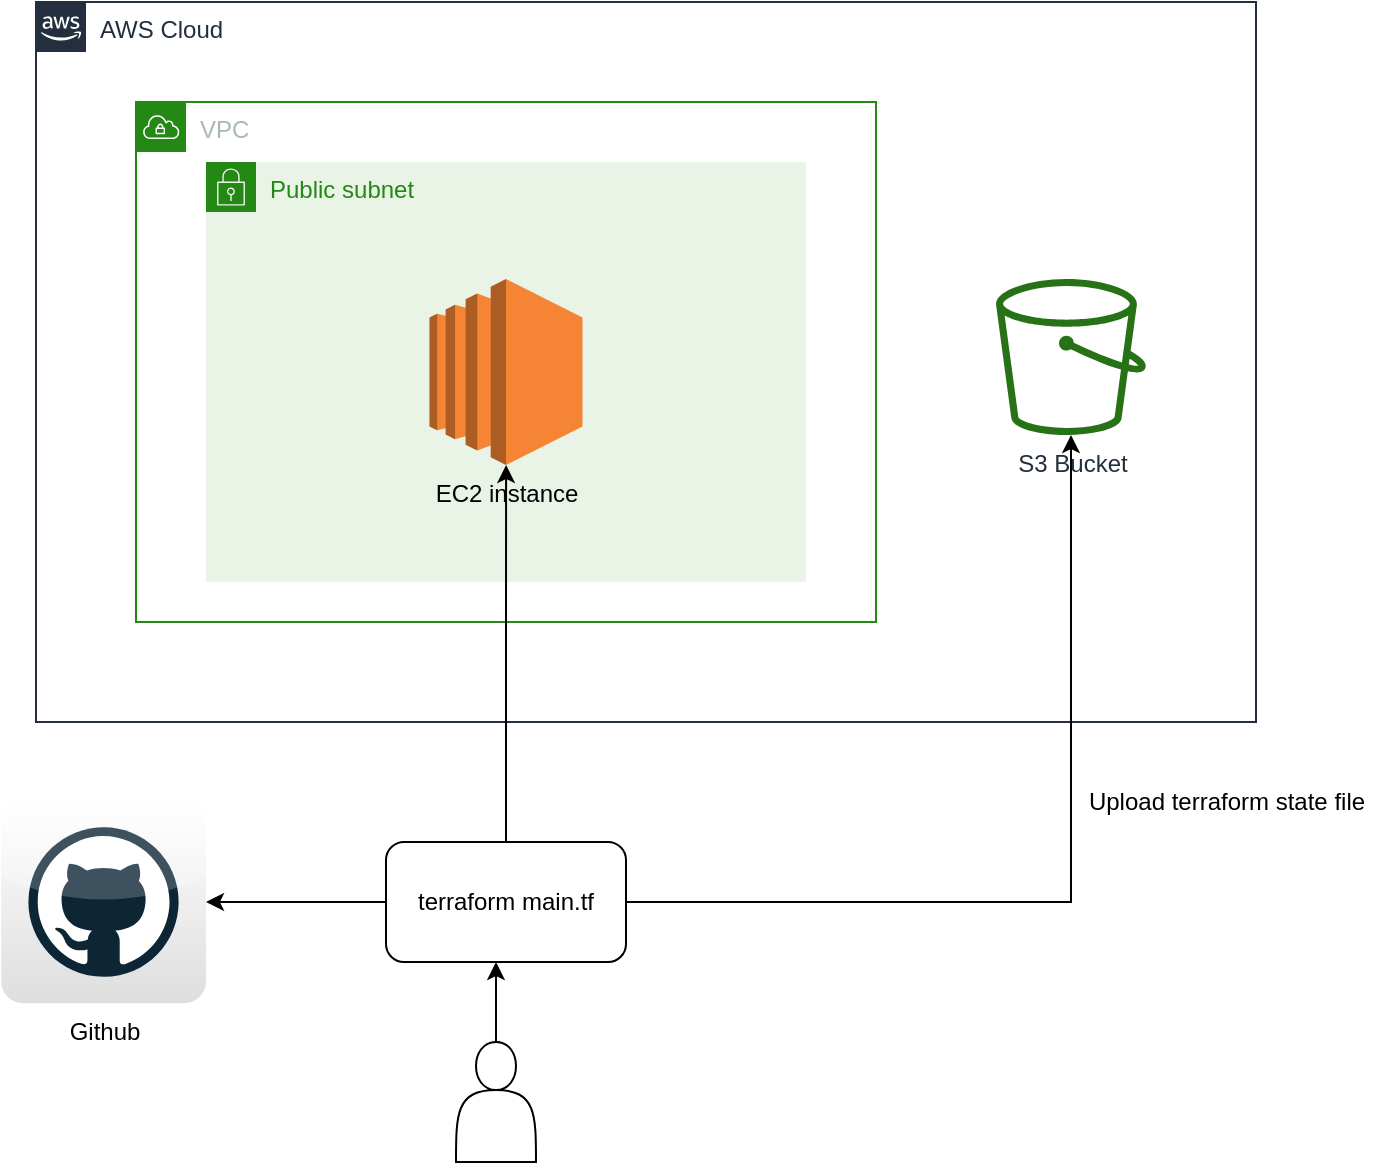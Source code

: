 <mxfile version="14.9.3" type="device"><diagram id="k4JMpFwS_Fa_NON-N1Lu" name="Page-1"><mxGraphModel dx="1117" dy="634" grid="1" gridSize="10" guides="1" tooltips="1" connect="1" arrows="1" fold="1" page="1" pageScale="1" pageWidth="827" pageHeight="1169" math="0" shadow="0"><root><mxCell id="0"/><mxCell id="1" parent="0"/><mxCell id="vooaOkQzqG95MtZUzYEZ-5" value="AWS Cloud" style="points=[[0,0],[0.25,0],[0.5,0],[0.75,0],[1,0],[1,0.25],[1,0.5],[1,0.75],[1,1],[0.75,1],[0.5,1],[0.25,1],[0,1],[0,0.75],[0,0.5],[0,0.25]];outlineConnect=0;gradientColor=none;html=1;whiteSpace=wrap;fontSize=12;fontStyle=0;shape=mxgraph.aws4.group;grIcon=mxgraph.aws4.group_aws_cloud_alt;strokeColor=#232F3E;fillColor=none;verticalAlign=top;align=left;spacingLeft=30;fontColor=#232F3E;dashed=0;" vertex="1" parent="1"><mxGeometry x="100" y="20" width="610" height="360" as="geometry"/></mxCell><mxCell id="vooaOkQzqG95MtZUzYEZ-1" value="S3 Bucket" style="outlineConnect=0;fontColor=#232F3E;gradientColor=none;fillColor=#277116;strokeColor=none;dashed=0;verticalLabelPosition=bottom;verticalAlign=top;align=center;html=1;fontSize=12;fontStyle=0;aspect=fixed;pointerEvents=1;shape=mxgraph.aws4.bucket;" vertex="1" parent="1"><mxGeometry x="580" y="158.5" width="75" height="78" as="geometry"/></mxCell><mxCell id="vooaOkQzqG95MtZUzYEZ-2" value="VPC" style="points=[[0,0],[0.25,0],[0.5,0],[0.75,0],[1,0],[1,0.25],[1,0.5],[1,0.75],[1,1],[0.75,1],[0.5,1],[0.25,1],[0,1],[0,0.75],[0,0.5],[0,0.25]];outlineConnect=0;gradientColor=none;html=1;whiteSpace=wrap;fontSize=12;fontStyle=0;shape=mxgraph.aws4.group;grIcon=mxgraph.aws4.group_vpc;strokeColor=#248814;fillColor=none;verticalAlign=top;align=left;spacingLeft=30;fontColor=#AAB7B8;dashed=0;" vertex="1" parent="1"><mxGeometry x="150" y="70" width="370" height="260" as="geometry"/></mxCell><mxCell id="vooaOkQzqG95MtZUzYEZ-3" value="Public subnet" style="points=[[0,0],[0.25,0],[0.5,0],[0.75,0],[1,0],[1,0.25],[1,0.5],[1,0.75],[1,1],[0.75,1],[0.5,1],[0.25,1],[0,1],[0,0.75],[0,0.5],[0,0.25]];outlineConnect=0;gradientColor=none;html=1;whiteSpace=wrap;fontSize=12;fontStyle=0;shape=mxgraph.aws4.group;grIcon=mxgraph.aws4.group_security_group;grStroke=0;strokeColor=#248814;fillColor=#E9F3E6;verticalAlign=top;align=left;spacingLeft=30;fontColor=#248814;dashed=0;" vertex="1" parent="1"><mxGeometry x="185" y="100" width="300" height="210" as="geometry"/></mxCell><mxCell id="vooaOkQzqG95MtZUzYEZ-4" value="EC2 instance" style="outlineConnect=0;dashed=0;verticalLabelPosition=bottom;verticalAlign=top;align=center;html=1;shape=mxgraph.aws3.ec2;fillColor=#F58534;gradientColor=none;" vertex="1" parent="1"><mxGeometry x="296.75" y="158.5" width="76.5" height="93" as="geometry"/></mxCell><mxCell id="vooaOkQzqG95MtZUzYEZ-7" style="edgeStyle=orthogonalEdgeStyle;rounded=0;orthogonalLoop=1;jettySize=auto;html=1;" edge="1" parent="1" source="vooaOkQzqG95MtZUzYEZ-6" target="vooaOkQzqG95MtZUzYEZ-1"><mxGeometry relative="1" as="geometry"/></mxCell><mxCell id="vooaOkQzqG95MtZUzYEZ-12" style="edgeStyle=orthogonalEdgeStyle;rounded=0;orthogonalLoop=1;jettySize=auto;html=1;" edge="1" parent="1" source="vooaOkQzqG95MtZUzYEZ-6" target="vooaOkQzqG95MtZUzYEZ-11"><mxGeometry relative="1" as="geometry"/></mxCell><mxCell id="vooaOkQzqG95MtZUzYEZ-13" style="edgeStyle=orthogonalEdgeStyle;rounded=0;orthogonalLoop=1;jettySize=auto;html=1;" edge="1" parent="1" source="vooaOkQzqG95MtZUzYEZ-6" target="vooaOkQzqG95MtZUzYEZ-4"><mxGeometry relative="1" as="geometry"/></mxCell><mxCell id="vooaOkQzqG95MtZUzYEZ-6" value="terraform main.tf" style="rounded=1;whiteSpace=wrap;html=1;" vertex="1" parent="1"><mxGeometry x="275" y="440" width="120" height="60" as="geometry"/></mxCell><mxCell id="vooaOkQzqG95MtZUzYEZ-8" value="Upload terraform state file" style="text;html=1;align=center;verticalAlign=middle;resizable=0;points=[];autosize=1;strokeColor=none;" vertex="1" parent="1"><mxGeometry x="620" y="410" width="150" height="20" as="geometry"/></mxCell><mxCell id="vooaOkQzqG95MtZUzYEZ-10" style="edgeStyle=orthogonalEdgeStyle;rounded=0;orthogonalLoop=1;jettySize=auto;html=1;" edge="1" parent="1" source="vooaOkQzqG95MtZUzYEZ-9"><mxGeometry relative="1" as="geometry"><mxPoint x="330" y="500" as="targetPoint"/><Array as="points"><mxPoint x="330" y="500"/></Array></mxGeometry></mxCell><mxCell id="vooaOkQzqG95MtZUzYEZ-9" value="" style="shape=actor;whiteSpace=wrap;html=1;" vertex="1" parent="1"><mxGeometry x="310" y="540" width="40" height="60" as="geometry"/></mxCell><mxCell id="vooaOkQzqG95MtZUzYEZ-11" value="Github" style="dashed=0;outlineConnect=0;html=1;align=center;labelPosition=center;verticalLabelPosition=bottom;verticalAlign=top;shape=mxgraph.webicons.github;gradientColor=#DFDEDE" vertex="1" parent="1"><mxGeometry x="82.6" y="419.4" width="102.4" height="101.2" as="geometry"/></mxCell></root></mxGraphModel></diagram></mxfile>